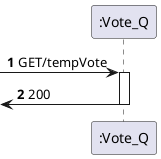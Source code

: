 @startuml
'https://plantuml.com/sequence-diagram


autonumber

participant ":Vote_Q" as vote

-> vote: GET/tempVote
activate vote
[<- vote: 200
deactivate vote


@enduml